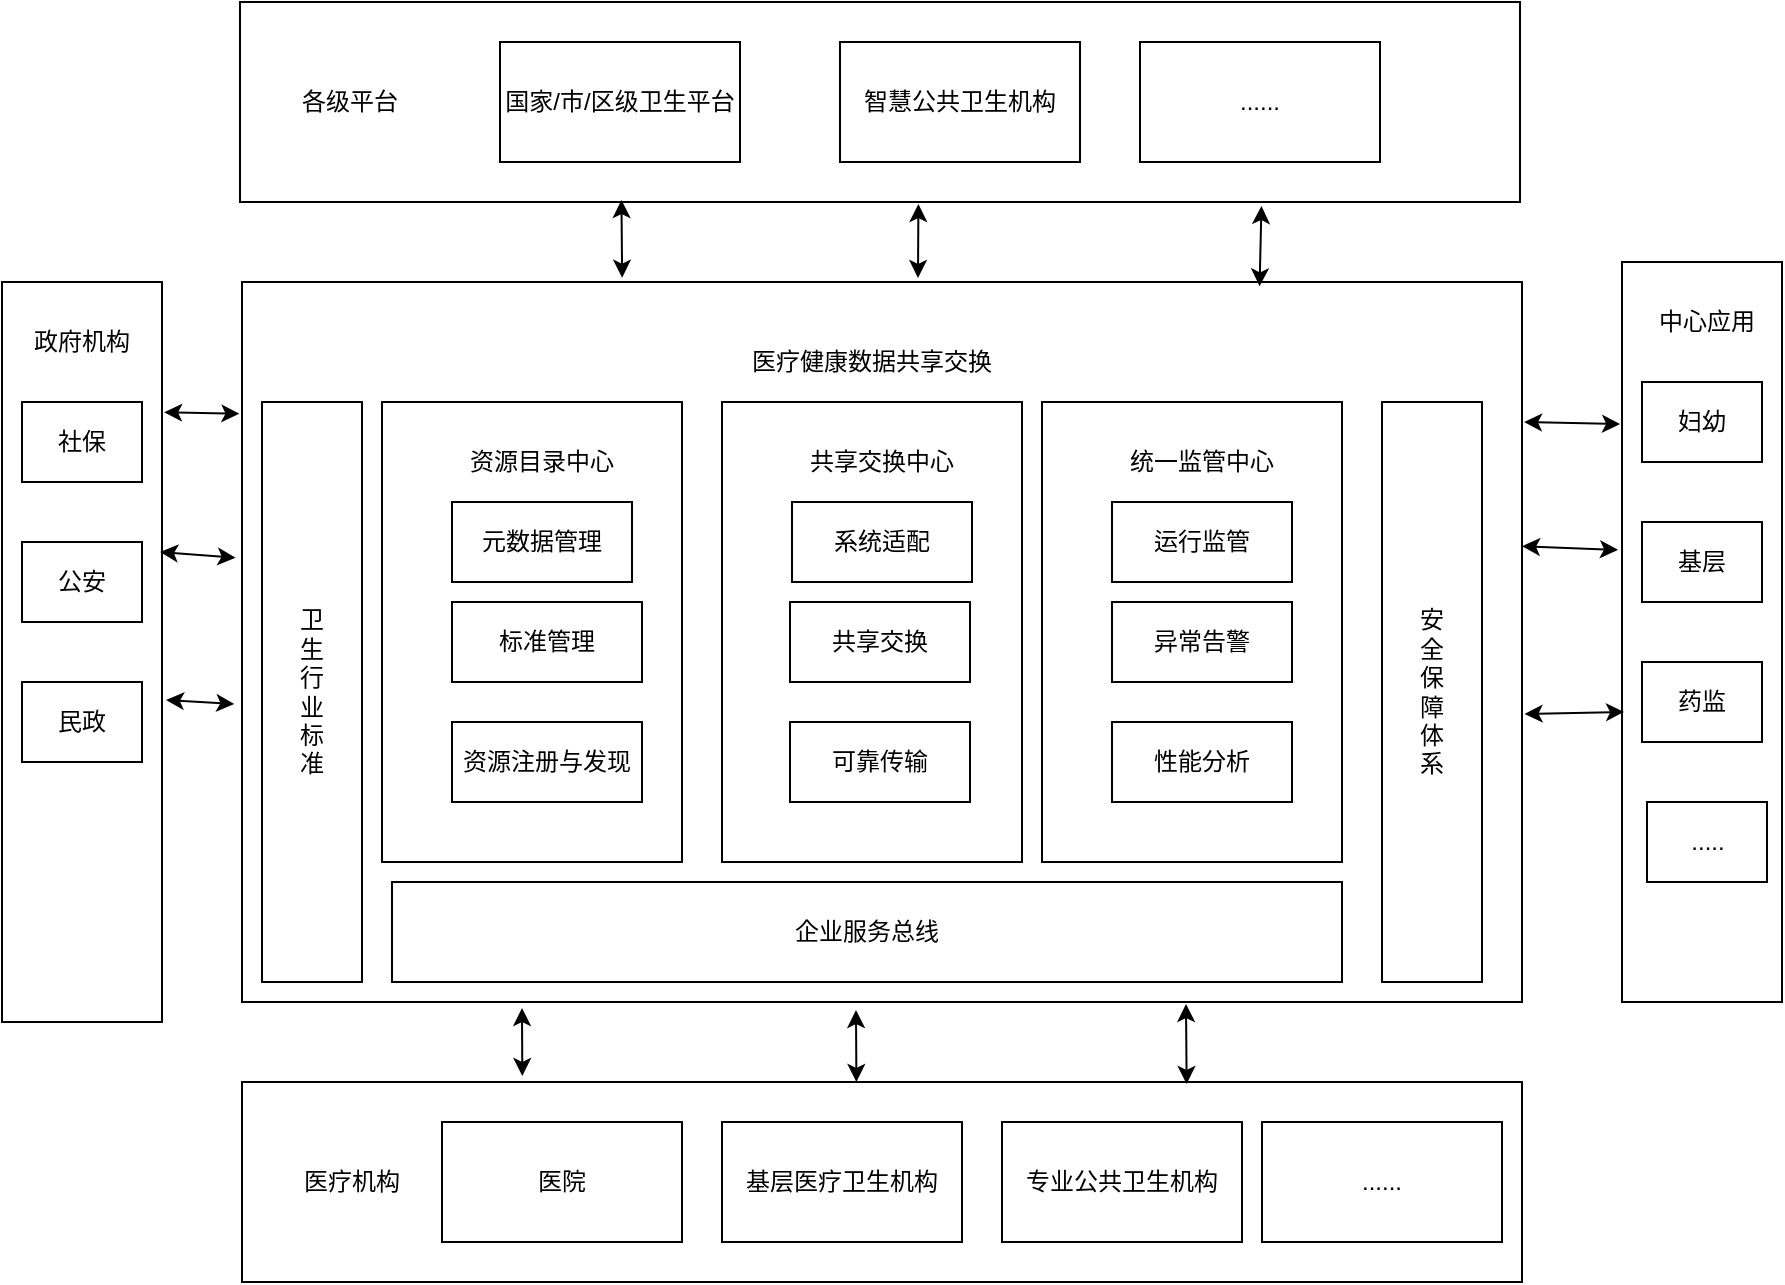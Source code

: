 <mxfile version="14.2.9" type="github">
  <diagram id="UN1B8tXsZsPeBrKihUz2" name="第 1 页">
    <mxGraphModel dx="1422" dy="772" grid="1" gridSize="10" guides="1" tooltips="1" connect="1" arrows="1" fold="1" page="1" pageScale="1" pageWidth="827" pageHeight="1169" math="0" shadow="0">
      <root>
        <mxCell id="0" />
        <mxCell id="1" parent="0" />
        <mxCell id="ByUWFRxSsnMN81YF6tTT-3" value="" style="rounded=0;whiteSpace=wrap;html=1;" vertex="1" parent="1">
          <mxGeometry x="170" y="190" width="640" height="360" as="geometry" />
        </mxCell>
        <mxCell id="ByUWFRxSsnMN81YF6tTT-4" value="医疗健康数据共享交换" style="text;html=1;strokeColor=none;fillColor=none;align=center;verticalAlign=middle;whiteSpace=wrap;rounded=0;" vertex="1" parent="1">
          <mxGeometry x="415" y="220" width="140" height="20" as="geometry" />
        </mxCell>
        <mxCell id="ByUWFRxSsnMN81YF6tTT-7" value="" style="rounded=0;whiteSpace=wrap;html=1;" vertex="1" parent="1">
          <mxGeometry x="240" y="250" width="150" height="230" as="geometry" />
        </mxCell>
        <mxCell id="ByUWFRxSsnMN81YF6tTT-8" value="" style="rounded=0;whiteSpace=wrap;html=1;" vertex="1" parent="1">
          <mxGeometry x="410" y="250" width="150" height="230" as="geometry" />
        </mxCell>
        <mxCell id="ByUWFRxSsnMN81YF6tTT-9" value="" style="rounded=0;whiteSpace=wrap;html=1;" vertex="1" parent="1">
          <mxGeometry x="570" y="250" width="150" height="230" as="geometry" />
        </mxCell>
        <mxCell id="ByUWFRxSsnMN81YF6tTT-10" value="资源目录中心" style="text;html=1;strokeColor=none;fillColor=none;align=center;verticalAlign=middle;whiteSpace=wrap;rounded=0;" vertex="1" parent="1">
          <mxGeometry x="250" y="270" width="140" height="20" as="geometry" />
        </mxCell>
        <mxCell id="ByUWFRxSsnMN81YF6tTT-11" value="元数据管理" style="rounded=0;whiteSpace=wrap;html=1;" vertex="1" parent="1">
          <mxGeometry x="275" y="300" width="90" height="40" as="geometry" />
        </mxCell>
        <mxCell id="ByUWFRxSsnMN81YF6tTT-12" value="标准管理" style="rounded=0;whiteSpace=wrap;html=1;" vertex="1" parent="1">
          <mxGeometry x="275" y="350" width="95" height="40" as="geometry" />
        </mxCell>
        <mxCell id="ByUWFRxSsnMN81YF6tTT-13" value="资源注册与发现" style="rounded=0;whiteSpace=wrap;html=1;" vertex="1" parent="1">
          <mxGeometry x="275" y="410" width="95" height="40" as="geometry" />
        </mxCell>
        <mxCell id="ByUWFRxSsnMN81YF6tTT-14" value="共享交换中心" style="text;html=1;strokeColor=none;fillColor=none;align=center;verticalAlign=middle;whiteSpace=wrap;rounded=0;" vertex="1" parent="1">
          <mxGeometry x="420" y="270" width="140" height="20" as="geometry" />
        </mxCell>
        <mxCell id="ByUWFRxSsnMN81YF6tTT-15" value="系统适配" style="rounded=0;whiteSpace=wrap;html=1;" vertex="1" parent="1">
          <mxGeometry x="445" y="300" width="90" height="40" as="geometry" />
        </mxCell>
        <mxCell id="ByUWFRxSsnMN81YF6tTT-16" value="共享交换" style="rounded=0;whiteSpace=wrap;html=1;" vertex="1" parent="1">
          <mxGeometry x="444" y="350" width="90" height="40" as="geometry" />
        </mxCell>
        <mxCell id="ByUWFRxSsnMN81YF6tTT-17" value="可靠传输" style="rounded=0;whiteSpace=wrap;html=1;" vertex="1" parent="1">
          <mxGeometry x="444" y="410" width="90" height="40" as="geometry" />
        </mxCell>
        <mxCell id="ByUWFRxSsnMN81YF6tTT-18" value="统一监管中心" style="text;html=1;strokeColor=none;fillColor=none;align=center;verticalAlign=middle;whiteSpace=wrap;rounded=0;" vertex="1" parent="1">
          <mxGeometry x="580" y="270" width="140" height="20" as="geometry" />
        </mxCell>
        <mxCell id="ByUWFRxSsnMN81YF6tTT-19" value="运行监管" style="rounded=0;whiteSpace=wrap;html=1;" vertex="1" parent="1">
          <mxGeometry x="605" y="300" width="90" height="40" as="geometry" />
        </mxCell>
        <mxCell id="ByUWFRxSsnMN81YF6tTT-20" value="异常告警" style="rounded=0;whiteSpace=wrap;html=1;" vertex="1" parent="1">
          <mxGeometry x="605" y="350" width="90" height="40" as="geometry" />
        </mxCell>
        <mxCell id="ByUWFRxSsnMN81YF6tTT-21" value="性能分析" style="rounded=0;whiteSpace=wrap;html=1;" vertex="1" parent="1">
          <mxGeometry x="605" y="410" width="90" height="40" as="geometry" />
        </mxCell>
        <mxCell id="ByUWFRxSsnMN81YF6tTT-22" value="卫&lt;br&gt;生&lt;br&gt;行&lt;br&gt;业&lt;br&gt;标&lt;br&gt;准" style="rounded=0;whiteSpace=wrap;html=1;" vertex="1" parent="1">
          <mxGeometry x="180" y="250" width="50" height="290" as="geometry" />
        </mxCell>
        <mxCell id="ByUWFRxSsnMN81YF6tTT-23" value="安&lt;br&gt;全&lt;br&gt;保&lt;br&gt;障&lt;br&gt;体&lt;br&gt;系" style="rounded=0;whiteSpace=wrap;html=1;" vertex="1" parent="1">
          <mxGeometry x="740" y="250" width="50" height="290" as="geometry" />
        </mxCell>
        <mxCell id="ByUWFRxSsnMN81YF6tTT-24" value="" style="rounded=0;whiteSpace=wrap;html=1;" vertex="1" parent="1">
          <mxGeometry x="169" y="50" width="640" height="100" as="geometry" />
        </mxCell>
        <mxCell id="ByUWFRxSsnMN81YF6tTT-25" value="各级平台" style="text;html=1;strokeColor=none;fillColor=none;align=center;verticalAlign=middle;whiteSpace=wrap;rounded=0;" vertex="1" parent="1">
          <mxGeometry x="179" y="90" width="90" height="20" as="geometry" />
        </mxCell>
        <mxCell id="ByUWFRxSsnMN81YF6tTT-26" value="国家/市/区级卫生平台" style="rounded=0;whiteSpace=wrap;html=1;" vertex="1" parent="1">
          <mxGeometry x="299" y="70" width="120" height="60" as="geometry" />
        </mxCell>
        <mxCell id="ByUWFRxSsnMN81YF6tTT-27" value="智慧公共卫生机构" style="rounded=0;whiteSpace=wrap;html=1;" vertex="1" parent="1">
          <mxGeometry x="469" y="70" width="120" height="60" as="geometry" />
        </mxCell>
        <mxCell id="ByUWFRxSsnMN81YF6tTT-28" value="......" style="rounded=0;whiteSpace=wrap;html=1;" vertex="1" parent="1">
          <mxGeometry x="619" y="70" width="120" height="60" as="geometry" />
        </mxCell>
        <mxCell id="ByUWFRxSsnMN81YF6tTT-29" value="" style="rounded=0;whiteSpace=wrap;html=1;" vertex="1" parent="1">
          <mxGeometry x="170" y="590" width="640" height="100" as="geometry" />
        </mxCell>
        <mxCell id="ByUWFRxSsnMN81YF6tTT-30" value="医疗机构" style="text;html=1;strokeColor=none;fillColor=none;align=center;verticalAlign=middle;whiteSpace=wrap;rounded=0;" vertex="1" parent="1">
          <mxGeometry x="180" y="630" width="90" height="20" as="geometry" />
        </mxCell>
        <mxCell id="ByUWFRxSsnMN81YF6tTT-31" value="医院" style="rounded=0;whiteSpace=wrap;html=1;" vertex="1" parent="1">
          <mxGeometry x="270" y="610" width="120" height="60" as="geometry" />
        </mxCell>
        <mxCell id="ByUWFRxSsnMN81YF6tTT-32" value="基层医疗卫生机构" style="rounded=0;whiteSpace=wrap;html=1;" vertex="1" parent="1">
          <mxGeometry x="410" y="610" width="120" height="60" as="geometry" />
        </mxCell>
        <mxCell id="ByUWFRxSsnMN81YF6tTT-33" value="专业公共卫生机构" style="rounded=0;whiteSpace=wrap;html=1;" vertex="1" parent="1">
          <mxGeometry x="550" y="610" width="120" height="60" as="geometry" />
        </mxCell>
        <mxCell id="ByUWFRxSsnMN81YF6tTT-34" value="......" style="rounded=0;whiteSpace=wrap;html=1;" vertex="1" parent="1">
          <mxGeometry x="680" y="610" width="120" height="60" as="geometry" />
        </mxCell>
        <mxCell id="ByUWFRxSsnMN81YF6tTT-35" value="" style="rounded=0;whiteSpace=wrap;html=1;" vertex="1" parent="1">
          <mxGeometry x="50" y="190" width="80" height="370" as="geometry" />
        </mxCell>
        <mxCell id="ByUWFRxSsnMN81YF6tTT-37" value="政府机构" style="text;html=1;strokeColor=none;fillColor=none;align=center;verticalAlign=middle;whiteSpace=wrap;rounded=0;" vertex="1" parent="1">
          <mxGeometry x="65" y="210" width="50" height="20" as="geometry" />
        </mxCell>
        <mxCell id="ByUWFRxSsnMN81YF6tTT-38" value="社保" style="rounded=0;whiteSpace=wrap;html=1;" vertex="1" parent="1">
          <mxGeometry x="60" y="250" width="60" height="40" as="geometry" />
        </mxCell>
        <mxCell id="ByUWFRxSsnMN81YF6tTT-39" value="公安" style="rounded=0;whiteSpace=wrap;html=1;" vertex="1" parent="1">
          <mxGeometry x="60" y="320" width="60" height="40" as="geometry" />
        </mxCell>
        <mxCell id="ByUWFRxSsnMN81YF6tTT-40" value="民政" style="rounded=0;whiteSpace=wrap;html=1;" vertex="1" parent="1">
          <mxGeometry x="60" y="390" width="60" height="40" as="geometry" />
        </mxCell>
        <mxCell id="ByUWFRxSsnMN81YF6tTT-41" value="" style="rounded=0;whiteSpace=wrap;html=1;" vertex="1" parent="1">
          <mxGeometry x="860" y="180" width="80" height="370" as="geometry" />
        </mxCell>
        <mxCell id="ByUWFRxSsnMN81YF6tTT-42" value="中心应用" style="text;html=1;strokeColor=none;fillColor=none;align=center;verticalAlign=middle;whiteSpace=wrap;rounded=0;" vertex="1" parent="1">
          <mxGeometry x="875" y="200" width="55" height="20" as="geometry" />
        </mxCell>
        <mxCell id="ByUWFRxSsnMN81YF6tTT-43" value="妇幼" style="rounded=0;whiteSpace=wrap;html=1;" vertex="1" parent="1">
          <mxGeometry x="870" y="240" width="60" height="40" as="geometry" />
        </mxCell>
        <mxCell id="ByUWFRxSsnMN81YF6tTT-44" value="基层" style="rounded=0;whiteSpace=wrap;html=1;" vertex="1" parent="1">
          <mxGeometry x="870" y="310" width="60" height="40" as="geometry" />
        </mxCell>
        <mxCell id="ByUWFRxSsnMN81YF6tTT-45" value="药监" style="rounded=0;whiteSpace=wrap;html=1;" vertex="1" parent="1">
          <mxGeometry x="870" y="380" width="60" height="40" as="geometry" />
        </mxCell>
        <mxCell id="ByUWFRxSsnMN81YF6tTT-46" value="....." style="rounded=0;whiteSpace=wrap;html=1;" vertex="1" parent="1">
          <mxGeometry x="872.5" y="450" width="60" height="40" as="geometry" />
        </mxCell>
        <mxCell id="ByUWFRxSsnMN81YF6tTT-47" value="企业服务总线" style="rounded=0;whiteSpace=wrap;html=1;" vertex="1" parent="1">
          <mxGeometry x="245" y="490" width="475" height="50" as="geometry" />
        </mxCell>
        <mxCell id="ByUWFRxSsnMN81YF6tTT-48" value="" style="endArrow=classic;startArrow=classic;html=1;entryX=0.298;entryY=0.99;entryDx=0;entryDy=0;entryPerimeter=0;exitX=0.297;exitY=-0.006;exitDx=0;exitDy=0;exitPerimeter=0;" edge="1" parent="1" source="ByUWFRxSsnMN81YF6tTT-3" target="ByUWFRxSsnMN81YF6tTT-24">
          <mxGeometry width="50" height="50" relative="1" as="geometry">
            <mxPoint x="390" y="350" as="sourcePoint" />
            <mxPoint x="440" y="300" as="targetPoint" />
          </mxGeometry>
        </mxCell>
        <mxCell id="ByUWFRxSsnMN81YF6tTT-49" value="" style="endArrow=classic;startArrow=classic;html=1;entryX=0.53;entryY=1.01;entryDx=0;entryDy=0;entryPerimeter=0;" edge="1" parent="1" target="ByUWFRxSsnMN81YF6tTT-24">
          <mxGeometry width="50" height="50" relative="1" as="geometry">
            <mxPoint x="508" y="188" as="sourcePoint" />
            <mxPoint x="369.72" y="159" as="targetPoint" />
          </mxGeometry>
        </mxCell>
        <mxCell id="ByUWFRxSsnMN81YF6tTT-50" value="" style="endArrow=classic;startArrow=classic;html=1;entryX=0.798;entryY=1.02;entryDx=0;entryDy=0;entryPerimeter=0;exitX=0.795;exitY=0.006;exitDx=0;exitDy=0;exitPerimeter=0;" edge="1" parent="1" source="ByUWFRxSsnMN81YF6tTT-3" target="ByUWFRxSsnMN81YF6tTT-24">
          <mxGeometry width="50" height="50" relative="1" as="geometry">
            <mxPoint x="518" y="198" as="sourcePoint" />
            <mxPoint x="518.2" y="161" as="targetPoint" />
          </mxGeometry>
        </mxCell>
        <mxCell id="ByUWFRxSsnMN81YF6tTT-51" value="" style="endArrow=classic;startArrow=classic;html=1;entryX=1.013;entryY=0.176;entryDx=0;entryDy=0;entryPerimeter=0;exitX=-0.002;exitY=0.183;exitDx=0;exitDy=0;exitPerimeter=0;" edge="1" parent="1" source="ByUWFRxSsnMN81YF6tTT-3" target="ByUWFRxSsnMN81YF6tTT-35">
          <mxGeometry width="50" height="50" relative="1" as="geometry">
            <mxPoint x="370.08" y="197.84" as="sourcePoint" />
            <mxPoint x="369.72" y="159" as="targetPoint" />
          </mxGeometry>
        </mxCell>
        <mxCell id="ByUWFRxSsnMN81YF6tTT-52" value="" style="endArrow=classic;startArrow=classic;html=1;exitX=-0.005;exitY=0.383;exitDx=0;exitDy=0;exitPerimeter=0;entryX=0.988;entryY=0.365;entryDx=0;entryDy=0;entryPerimeter=0;" edge="1" parent="1" source="ByUWFRxSsnMN81YF6tTT-3" target="ByUWFRxSsnMN81YF6tTT-35">
          <mxGeometry width="50" height="50" relative="1" as="geometry">
            <mxPoint x="178.72" y="265.88" as="sourcePoint" />
            <mxPoint x="133" y="331" as="targetPoint" />
          </mxGeometry>
        </mxCell>
        <mxCell id="ByUWFRxSsnMN81YF6tTT-53" value="" style="endArrow=classic;startArrow=classic;html=1;exitX=-0.006;exitY=0.586;exitDx=0;exitDy=0;exitPerimeter=0;entryX=1.025;entryY=0.565;entryDx=0;entryDy=0;entryPerimeter=0;" edge="1" parent="1" source="ByUWFRxSsnMN81YF6tTT-3" target="ByUWFRxSsnMN81YF6tTT-35">
          <mxGeometry width="50" height="50" relative="1" as="geometry">
            <mxPoint x="176.8" y="337.88" as="sourcePoint" />
            <mxPoint x="143" y="341" as="targetPoint" />
          </mxGeometry>
        </mxCell>
        <mxCell id="ByUWFRxSsnMN81YF6tTT-54" value="" style="endArrow=classic;startArrow=classic;html=1;exitX=-0.012;exitY=0.219;exitDx=0;exitDy=0;exitPerimeter=0;" edge="1" parent="1" source="ByUWFRxSsnMN81YF6tTT-41">
          <mxGeometry width="50" height="50" relative="1" as="geometry">
            <mxPoint x="178.72" y="265.88" as="sourcePoint" />
            <mxPoint x="811" y="260" as="targetPoint" />
          </mxGeometry>
        </mxCell>
        <mxCell id="ByUWFRxSsnMN81YF6tTT-56" value="" style="endArrow=classic;startArrow=classic;html=1;exitX=-0.025;exitY=0.389;exitDx=0;exitDy=0;exitPerimeter=0;entryX=1;entryY=0.367;entryDx=0;entryDy=0;entryPerimeter=0;" edge="1" parent="1" source="ByUWFRxSsnMN81YF6tTT-41" target="ByUWFRxSsnMN81YF6tTT-3">
          <mxGeometry width="50" height="50" relative="1" as="geometry">
            <mxPoint x="869.04" y="271.03" as="sourcePoint" />
            <mxPoint x="821" y="270" as="targetPoint" />
          </mxGeometry>
        </mxCell>
        <mxCell id="ByUWFRxSsnMN81YF6tTT-57" value="" style="endArrow=classic;startArrow=classic;html=1;exitX=0.013;exitY=0.608;exitDx=0;exitDy=0;exitPerimeter=0;entryX=1.002;entryY=0.6;entryDx=0;entryDy=0;entryPerimeter=0;" edge="1" parent="1" source="ByUWFRxSsnMN81YF6tTT-41" target="ByUWFRxSsnMN81YF6tTT-3">
          <mxGeometry width="50" height="50" relative="1" as="geometry">
            <mxPoint x="868" y="333.93" as="sourcePoint" />
            <mxPoint x="820" y="332.12" as="targetPoint" />
          </mxGeometry>
        </mxCell>
        <mxCell id="ByUWFRxSsnMN81YF6tTT-58" value="" style="endArrow=classic;startArrow=classic;html=1;entryX=0.219;entryY=-0.03;entryDx=0;entryDy=0;entryPerimeter=0;" edge="1" parent="1" target="ByUWFRxSsnMN81YF6tTT-29">
          <mxGeometry width="50" height="50" relative="1" as="geometry">
            <mxPoint x="310" y="553" as="sourcePoint" />
            <mxPoint x="821.28" y="416" as="targetPoint" />
            <Array as="points" />
          </mxGeometry>
        </mxCell>
        <mxCell id="ByUWFRxSsnMN81YF6tTT-59" value="" style="endArrow=classic;startArrow=classic;html=1;entryX=0.48;entryY=0;entryDx=0;entryDy=0;entryPerimeter=0;" edge="1" parent="1" target="ByUWFRxSsnMN81YF6tTT-29">
          <mxGeometry width="50" height="50" relative="1" as="geometry">
            <mxPoint x="477" y="554" as="sourcePoint" />
            <mxPoint x="320.16" y="597" as="targetPoint" />
          </mxGeometry>
        </mxCell>
        <mxCell id="ByUWFRxSsnMN81YF6tTT-60" value="" style="endArrow=classic;startArrow=classic;html=1;entryX=0.738;entryY=0.01;entryDx=0;entryDy=0;entryPerimeter=0;" edge="1" parent="1" target="ByUWFRxSsnMN81YF6tTT-29">
          <mxGeometry width="50" height="50" relative="1" as="geometry">
            <mxPoint x="642" y="551" as="sourcePoint" />
            <mxPoint x="487.2" y="600" as="targetPoint" />
          </mxGeometry>
        </mxCell>
      </root>
    </mxGraphModel>
  </diagram>
</mxfile>
